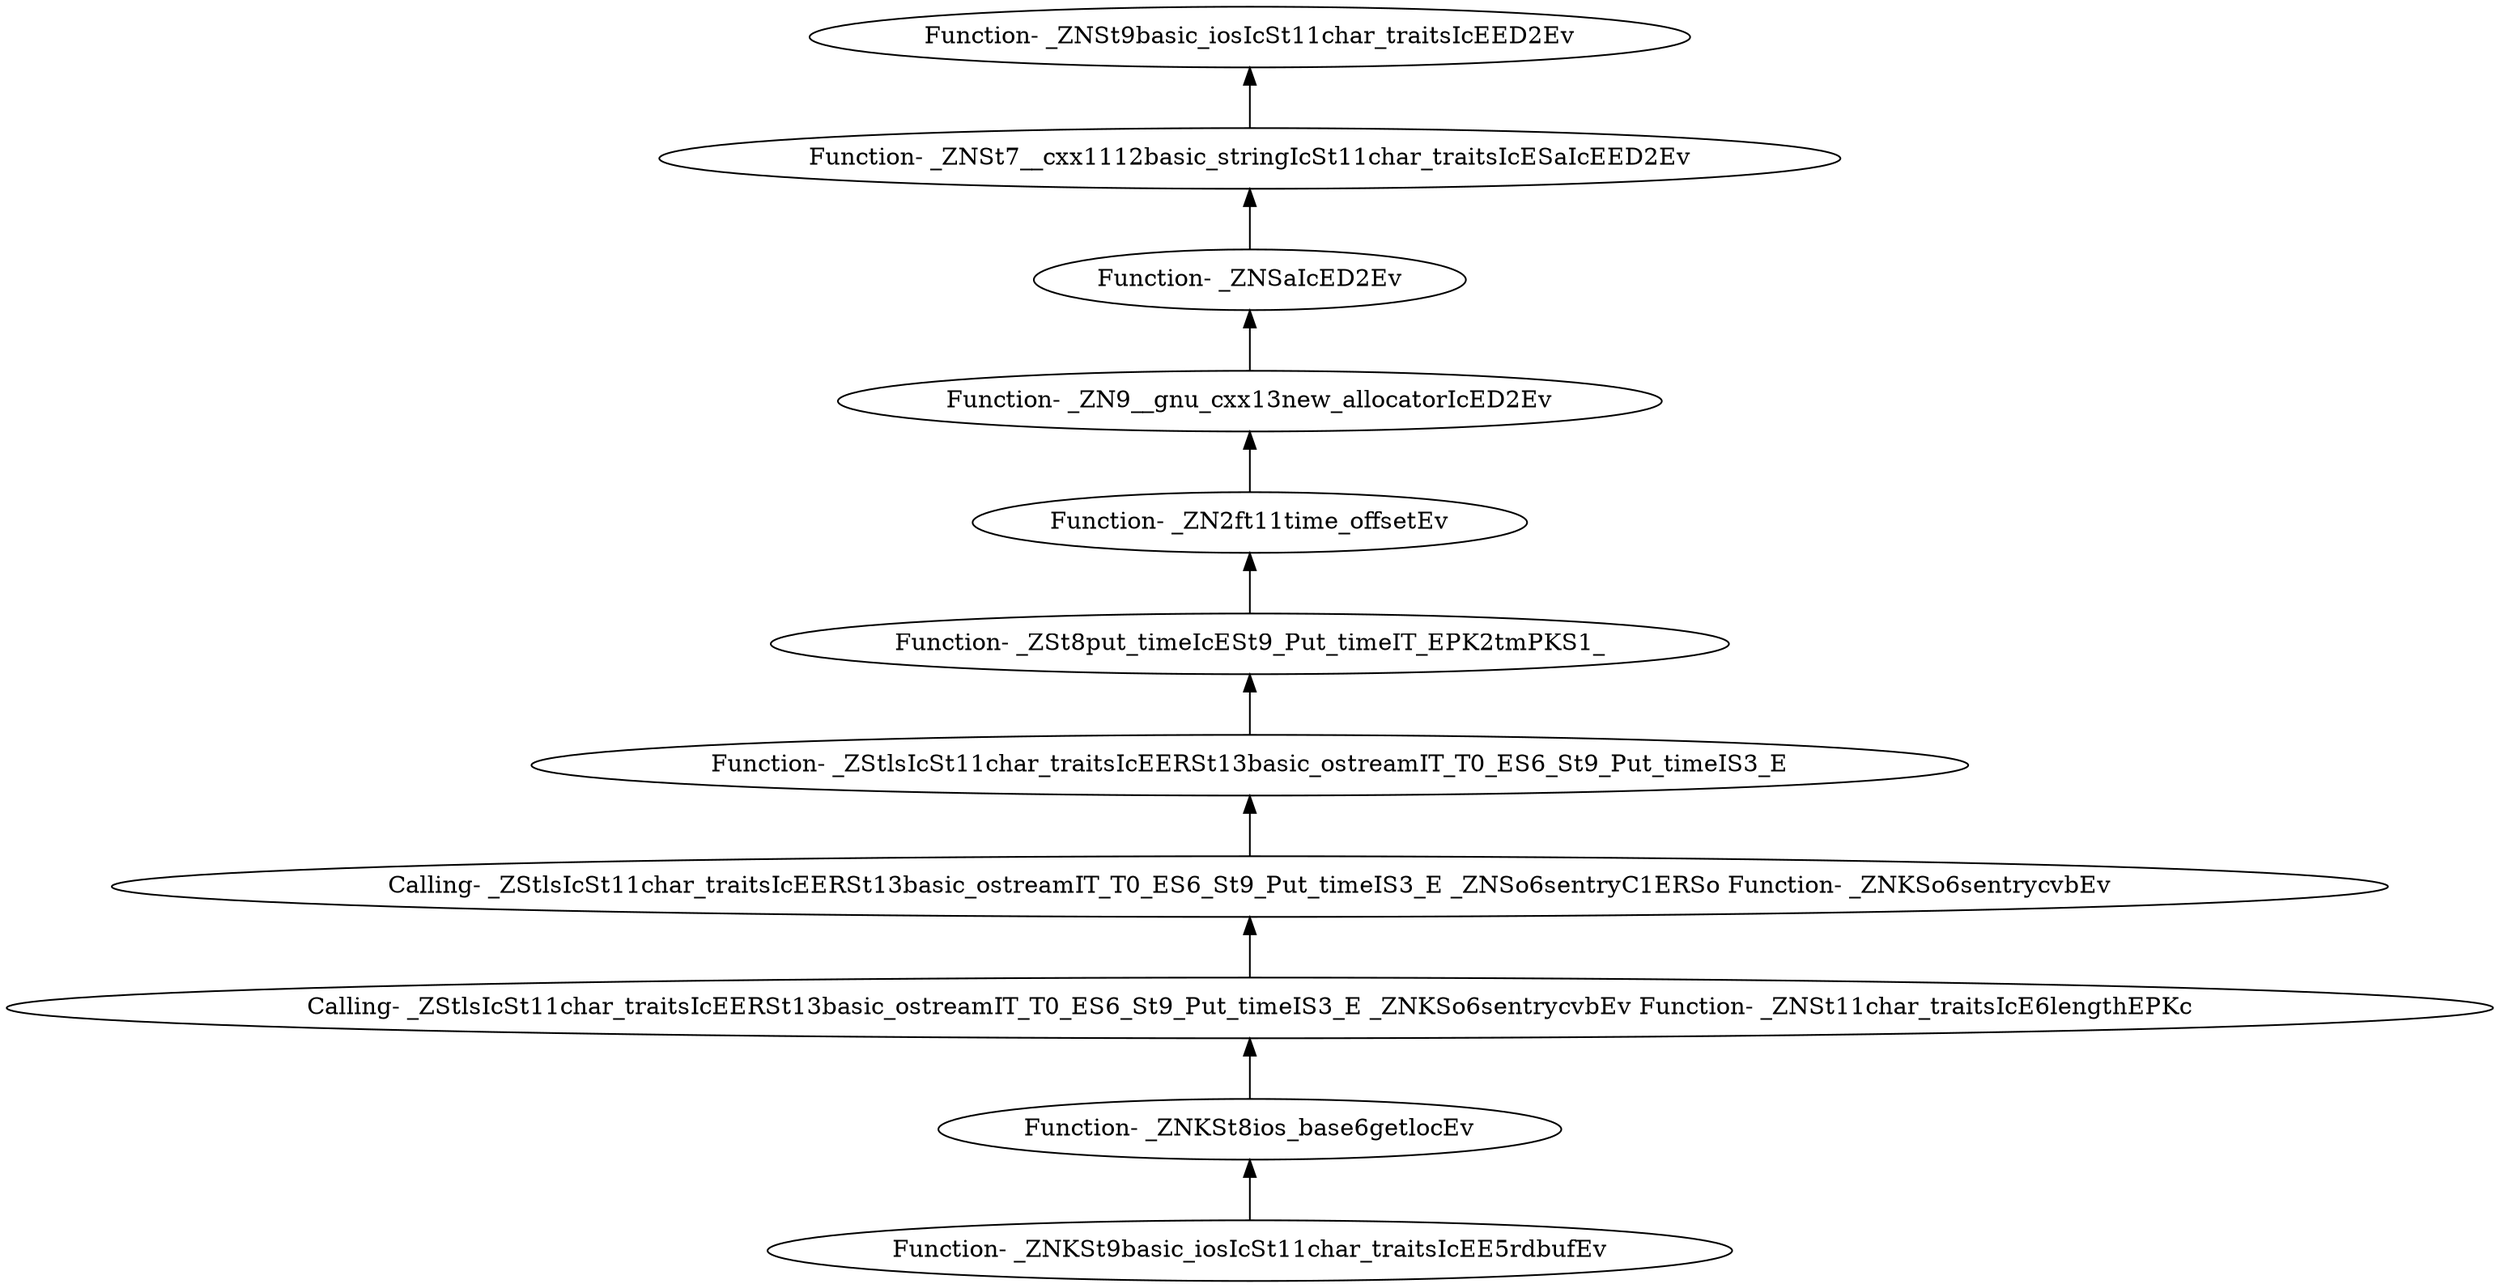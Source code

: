 digraph {
	"Function- _ZNKSt9basic_iosIcSt11char_traitsIcEE5rdbufEv"
	"Function- _ZNKSt8ios_base6getlocEv"
	"Function- _ZNKSt8ios_base6getlocEv" -> "Function- _ZNKSt9basic_iosIcSt11char_traitsIcEE5rdbufEv" [dir=back]
	"Calling- _ZStlsIcSt11char_traitsIcEERSt13basic_ostreamIT_T0_ES6_St9_Put_timeIS3_E _ZNKSo6sentrycvbEv Function- _ZNSt11char_traitsIcE6lengthEPKc"
	"Calling- _ZStlsIcSt11char_traitsIcEERSt13basic_ostreamIT_T0_ES6_St9_Put_timeIS3_E _ZNKSo6sentrycvbEv Function- _ZNSt11char_traitsIcE6lengthEPKc" -> "Function- _ZNKSt8ios_base6getlocEv" [dir=back]
	"Calling- _ZStlsIcSt11char_traitsIcEERSt13basic_ostreamIT_T0_ES6_St9_Put_timeIS3_E _ZNSo6sentryC1ERSo Function- _ZNKSo6sentrycvbEv"
	"Calling- _ZStlsIcSt11char_traitsIcEERSt13basic_ostreamIT_T0_ES6_St9_Put_timeIS3_E _ZNSo6sentryC1ERSo Function- _ZNKSo6sentrycvbEv" -> "Calling- _ZStlsIcSt11char_traitsIcEERSt13basic_ostreamIT_T0_ES6_St9_Put_timeIS3_E _ZNKSo6sentrycvbEv Function- _ZNSt11char_traitsIcE6lengthEPKc" [dir=back]
	"Function- _ZStlsIcSt11char_traitsIcEERSt13basic_ostreamIT_T0_ES6_St9_Put_timeIS3_E"
	"Function- _ZStlsIcSt11char_traitsIcEERSt13basic_ostreamIT_T0_ES6_St9_Put_timeIS3_E" -> "Calling- _ZStlsIcSt11char_traitsIcEERSt13basic_ostreamIT_T0_ES6_St9_Put_timeIS3_E _ZNSo6sentryC1ERSo Function- _ZNKSo6sentrycvbEv" [dir=back]
	"Function- _ZSt8put_timeIcESt9_Put_timeIT_EPK2tmPKS1_"
	"Function- _ZSt8put_timeIcESt9_Put_timeIT_EPK2tmPKS1_" -> "Function- _ZStlsIcSt11char_traitsIcEERSt13basic_ostreamIT_T0_ES6_St9_Put_timeIS3_E" [dir=back]
	"Function- _ZN2ft11time_offsetEv"
	"Function- _ZN2ft11time_offsetEv" -> "Function- _ZSt8put_timeIcESt9_Put_timeIT_EPK2tmPKS1_" [dir=back]
	"Function- _ZN9__gnu_cxx13new_allocatorIcED2Ev"
	"Function- _ZN9__gnu_cxx13new_allocatorIcED2Ev" -> "Function- _ZN2ft11time_offsetEv" [dir=back]
	"Function- _ZNSaIcED2Ev"
	"Function- _ZNSaIcED2Ev" -> "Function- _ZN9__gnu_cxx13new_allocatorIcED2Ev" [dir=back]
	"Function- _ZNSt7__cxx1112basic_stringIcSt11char_traitsIcESaIcEED2Ev"
	"Function- _ZNSt7__cxx1112basic_stringIcSt11char_traitsIcESaIcEED2Ev" -> "Function- _ZNSaIcED2Ev" [dir=back]
	"Function- _ZNSt9basic_iosIcSt11char_traitsIcEED2Ev"
	"Function- _ZNSt9basic_iosIcSt11char_traitsIcEED2Ev" -> "Function- _ZNSt7__cxx1112basic_stringIcSt11char_traitsIcESaIcEED2Ev" [dir=back]
}
